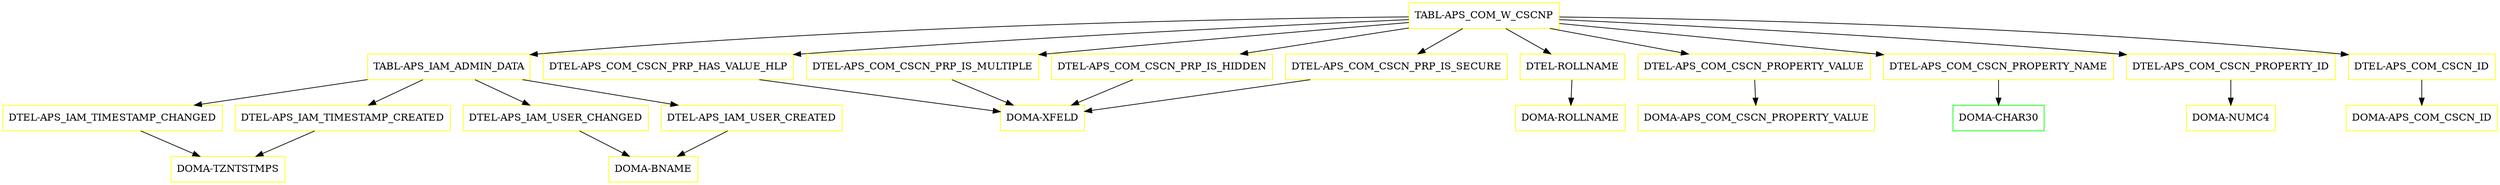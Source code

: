 digraph G {
  "TABL-APS_COM_W_CSCNP" [shape=box,color=yellow];
  "TABL-APS_IAM_ADMIN_DATA" [shape=box,color=yellow,URL="./TABL_APS_IAM_ADMIN_DATA.html"];
  "DTEL-APS_IAM_TIMESTAMP_CHANGED" [shape=box,color=yellow,URL="./DTEL_APS_IAM_TIMESTAMP_CHANGED.html"];
  "DOMA-TZNTSTMPS" [shape=box,color=yellow,URL="./DOMA_TZNTSTMPS.html"];
  "DTEL-APS_IAM_USER_CHANGED" [shape=box,color=yellow,URL="./DTEL_APS_IAM_USER_CHANGED.html"];
  "DOMA-BNAME" [shape=box,color=yellow,URL="./DOMA_BNAME.html"];
  "DTEL-APS_IAM_TIMESTAMP_CREATED" [shape=box,color=yellow,URL="./DTEL_APS_IAM_TIMESTAMP_CREATED.html"];
  "DTEL-APS_IAM_USER_CREATED" [shape=box,color=yellow,URL="./DTEL_APS_IAM_USER_CREATED.html"];
  "DTEL-APS_COM_CSCN_PRP_HAS_VALUE_HLP" [shape=box,color=yellow,URL="./DTEL_APS_COM_CSCN_PRP_HAS_VALUE_HLP.html"];
  "DOMA-XFELD" [shape=box,color=yellow,URL="./DOMA_XFELD.html"];
  "DTEL-APS_COM_CSCN_PRP_IS_MULTIPLE" [shape=box,color=yellow,URL="./DTEL_APS_COM_CSCN_PRP_IS_MULTIPLE.html"];
  "DTEL-APS_COM_CSCN_PRP_IS_HIDDEN" [shape=box,color=yellow,URL="./DTEL_APS_COM_CSCN_PRP_IS_HIDDEN.html"];
  "DTEL-APS_COM_CSCN_PRP_IS_SECURE" [shape=box,color=yellow,URL="./DTEL_APS_COM_CSCN_PRP_IS_SECURE.html"];
  "DTEL-ROLLNAME" [shape=box,color=yellow,URL="./DTEL_ROLLNAME.html"];
  "DOMA-ROLLNAME" [shape=box,color=yellow,URL="./DOMA_ROLLNAME.html"];
  "DTEL-APS_COM_CSCN_PROPERTY_VALUE" [shape=box,color=yellow,URL="./DTEL_APS_COM_CSCN_PROPERTY_VALUE.html"];
  "DOMA-APS_COM_CSCN_PROPERTY_VALUE" [shape=box,color=yellow,URL="./DOMA_APS_COM_CSCN_PROPERTY_VALUE.html"];
  "DTEL-APS_COM_CSCN_PROPERTY_NAME" [shape=box,color=yellow,URL="./DTEL_APS_COM_CSCN_PROPERTY_NAME.html"];
  "DOMA-CHAR30" [shape=box,color=green,URL="./DOMA_CHAR30.html"];
  "DTEL-APS_COM_CSCN_PROPERTY_ID" [shape=box,color=yellow,URL="./DTEL_APS_COM_CSCN_PROPERTY_ID.html"];
  "DOMA-NUMC4" [shape=box,color=yellow,URL="./DOMA_NUMC4.html"];
  "DTEL-APS_COM_CSCN_ID" [shape=box,color=yellow,URL="./DTEL_APS_COM_CSCN_ID.html"];
  "DOMA-APS_COM_CSCN_ID" [shape=box,color=yellow,URL="./DOMA_APS_COM_CSCN_ID.html"];
  "TABL-APS_COM_W_CSCNP" -> "DTEL-APS_COM_CSCN_ID";
  "TABL-APS_COM_W_CSCNP" -> "DTEL-APS_COM_CSCN_PROPERTY_ID";
  "TABL-APS_COM_W_CSCNP" -> "DTEL-APS_COM_CSCN_PROPERTY_NAME";
  "TABL-APS_COM_W_CSCNP" -> "DTEL-APS_COM_CSCN_PROPERTY_VALUE";
  "TABL-APS_COM_W_CSCNP" -> "DTEL-ROLLNAME";
  "TABL-APS_COM_W_CSCNP" -> "DTEL-APS_COM_CSCN_PRP_IS_SECURE";
  "TABL-APS_COM_W_CSCNP" -> "DTEL-APS_COM_CSCN_PRP_IS_HIDDEN";
  "TABL-APS_COM_W_CSCNP" -> "DTEL-APS_COM_CSCN_PRP_IS_MULTIPLE";
  "TABL-APS_COM_W_CSCNP" -> "DTEL-APS_COM_CSCN_PRP_HAS_VALUE_HLP";
  "TABL-APS_COM_W_CSCNP" -> "TABL-APS_IAM_ADMIN_DATA";
  "TABL-APS_IAM_ADMIN_DATA" -> "DTEL-APS_IAM_USER_CREATED";
  "TABL-APS_IAM_ADMIN_DATA" -> "DTEL-APS_IAM_TIMESTAMP_CREATED";
  "TABL-APS_IAM_ADMIN_DATA" -> "DTEL-APS_IAM_USER_CHANGED";
  "TABL-APS_IAM_ADMIN_DATA" -> "DTEL-APS_IAM_TIMESTAMP_CHANGED";
  "DTEL-APS_IAM_TIMESTAMP_CHANGED" -> "DOMA-TZNTSTMPS";
  "DTEL-APS_IAM_USER_CHANGED" -> "DOMA-BNAME";
  "DTEL-APS_IAM_TIMESTAMP_CREATED" -> "DOMA-TZNTSTMPS";
  "DTEL-APS_IAM_USER_CREATED" -> "DOMA-BNAME";
  "DTEL-APS_COM_CSCN_PRP_HAS_VALUE_HLP" -> "DOMA-XFELD";
  "DTEL-APS_COM_CSCN_PRP_IS_MULTIPLE" -> "DOMA-XFELD";
  "DTEL-APS_COM_CSCN_PRP_IS_HIDDEN" -> "DOMA-XFELD";
  "DTEL-APS_COM_CSCN_PRP_IS_SECURE" -> "DOMA-XFELD";
  "DTEL-ROLLNAME" -> "DOMA-ROLLNAME";
  "DTEL-APS_COM_CSCN_PROPERTY_VALUE" -> "DOMA-APS_COM_CSCN_PROPERTY_VALUE";
  "DTEL-APS_COM_CSCN_PROPERTY_NAME" -> "DOMA-CHAR30";
  "DTEL-APS_COM_CSCN_PROPERTY_ID" -> "DOMA-NUMC4";
  "DTEL-APS_COM_CSCN_ID" -> "DOMA-APS_COM_CSCN_ID";
}
